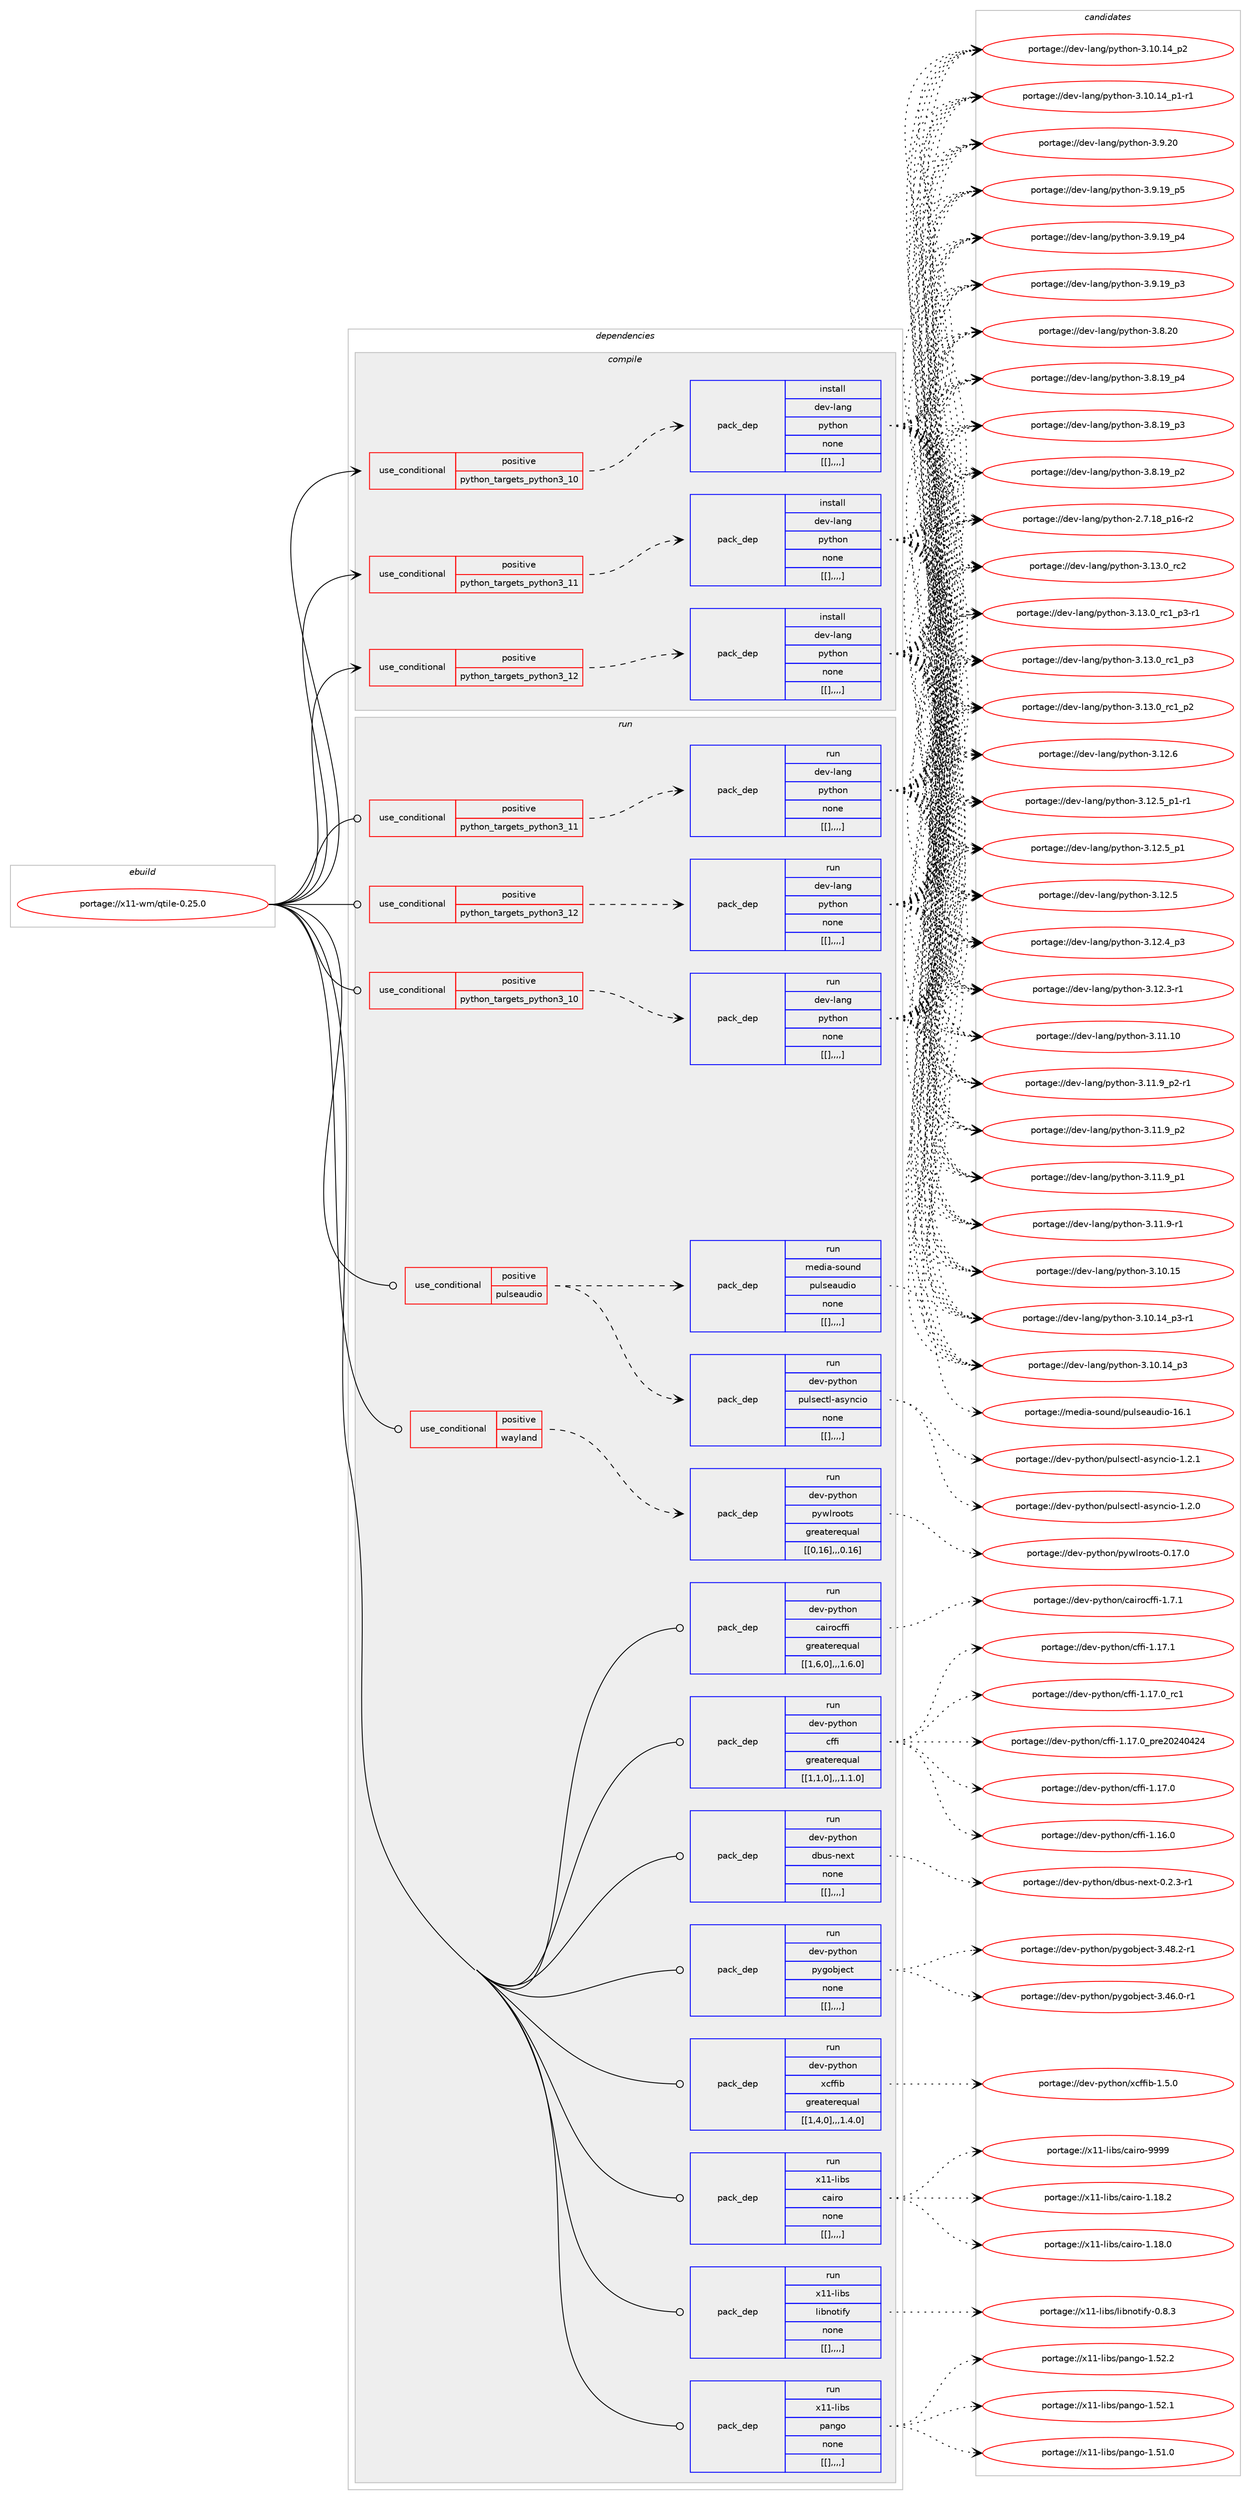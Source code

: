 digraph prolog {

# *************
# Graph options
# *************

newrank=true;
concentrate=true;
compound=true;
graph [rankdir=LR,fontname=Helvetica,fontsize=10,ranksep=1.5];#, ranksep=2.5, nodesep=0.2];
edge  [arrowhead=vee];
node  [fontname=Helvetica,fontsize=10];

# **********
# The ebuild
# **********

subgraph cluster_leftcol {
color=gray;
label=<<i>ebuild</i>>;
id [label="portage://x11-wm/qtile-0.25.0", color=red, width=4, href="../x11-wm/qtile-0.25.0.svg"];
}

# ****************
# The dependencies
# ****************

subgraph cluster_midcol {
color=gray;
label=<<i>dependencies</i>>;
subgraph cluster_compile {
fillcolor="#eeeeee";
style=filled;
label=<<i>compile</i>>;
subgraph cond128935 {
dependency490311 [label=<<TABLE BORDER="0" CELLBORDER="1" CELLSPACING="0" CELLPADDING="4"><TR><TD ROWSPAN="3" CELLPADDING="10">use_conditional</TD></TR><TR><TD>positive</TD></TR><TR><TD>python_targets_python3_10</TD></TR></TABLE>>, shape=none, color=red];
subgraph pack357794 {
dependency490312 [label=<<TABLE BORDER="0" CELLBORDER="1" CELLSPACING="0" CELLPADDING="4" WIDTH="220"><TR><TD ROWSPAN="6" CELLPADDING="30">pack_dep</TD></TR><TR><TD WIDTH="110">install</TD></TR><TR><TD>dev-lang</TD></TR><TR><TD>python</TD></TR><TR><TD>none</TD></TR><TR><TD>[[],,,,]</TD></TR></TABLE>>, shape=none, color=blue];
}
dependency490311:e -> dependency490312:w [weight=20,style="dashed",arrowhead="vee"];
}
id:e -> dependency490311:w [weight=20,style="solid",arrowhead="vee"];
subgraph cond128936 {
dependency490313 [label=<<TABLE BORDER="0" CELLBORDER="1" CELLSPACING="0" CELLPADDING="4"><TR><TD ROWSPAN="3" CELLPADDING="10">use_conditional</TD></TR><TR><TD>positive</TD></TR><TR><TD>python_targets_python3_11</TD></TR></TABLE>>, shape=none, color=red];
subgraph pack357795 {
dependency490314 [label=<<TABLE BORDER="0" CELLBORDER="1" CELLSPACING="0" CELLPADDING="4" WIDTH="220"><TR><TD ROWSPAN="6" CELLPADDING="30">pack_dep</TD></TR><TR><TD WIDTH="110">install</TD></TR><TR><TD>dev-lang</TD></TR><TR><TD>python</TD></TR><TR><TD>none</TD></TR><TR><TD>[[],,,,]</TD></TR></TABLE>>, shape=none, color=blue];
}
dependency490313:e -> dependency490314:w [weight=20,style="dashed",arrowhead="vee"];
}
id:e -> dependency490313:w [weight=20,style="solid",arrowhead="vee"];
subgraph cond128937 {
dependency490315 [label=<<TABLE BORDER="0" CELLBORDER="1" CELLSPACING="0" CELLPADDING="4"><TR><TD ROWSPAN="3" CELLPADDING="10">use_conditional</TD></TR><TR><TD>positive</TD></TR><TR><TD>python_targets_python3_12</TD></TR></TABLE>>, shape=none, color=red];
subgraph pack357796 {
dependency490316 [label=<<TABLE BORDER="0" CELLBORDER="1" CELLSPACING="0" CELLPADDING="4" WIDTH="220"><TR><TD ROWSPAN="6" CELLPADDING="30">pack_dep</TD></TR><TR><TD WIDTH="110">install</TD></TR><TR><TD>dev-lang</TD></TR><TR><TD>python</TD></TR><TR><TD>none</TD></TR><TR><TD>[[],,,,]</TD></TR></TABLE>>, shape=none, color=blue];
}
dependency490315:e -> dependency490316:w [weight=20,style="dashed",arrowhead="vee"];
}
id:e -> dependency490315:w [weight=20,style="solid",arrowhead="vee"];
}
subgraph cluster_compileandrun {
fillcolor="#eeeeee";
style=filled;
label=<<i>compile and run</i>>;
}
subgraph cluster_run {
fillcolor="#eeeeee";
style=filled;
label=<<i>run</i>>;
subgraph cond128938 {
dependency490317 [label=<<TABLE BORDER="0" CELLBORDER="1" CELLSPACING="0" CELLPADDING="4"><TR><TD ROWSPAN="3" CELLPADDING="10">use_conditional</TD></TR><TR><TD>positive</TD></TR><TR><TD>pulseaudio</TD></TR></TABLE>>, shape=none, color=red];
subgraph pack357797 {
dependency490318 [label=<<TABLE BORDER="0" CELLBORDER="1" CELLSPACING="0" CELLPADDING="4" WIDTH="220"><TR><TD ROWSPAN="6" CELLPADDING="30">pack_dep</TD></TR><TR><TD WIDTH="110">run</TD></TR><TR><TD>dev-python</TD></TR><TR><TD>pulsectl-asyncio</TD></TR><TR><TD>none</TD></TR><TR><TD>[[],,,,]</TD></TR></TABLE>>, shape=none, color=blue];
}
dependency490317:e -> dependency490318:w [weight=20,style="dashed",arrowhead="vee"];
subgraph pack357798 {
dependency490319 [label=<<TABLE BORDER="0" CELLBORDER="1" CELLSPACING="0" CELLPADDING="4" WIDTH="220"><TR><TD ROWSPAN="6" CELLPADDING="30">pack_dep</TD></TR><TR><TD WIDTH="110">run</TD></TR><TR><TD>media-sound</TD></TR><TR><TD>pulseaudio</TD></TR><TR><TD>none</TD></TR><TR><TD>[[],,,,]</TD></TR></TABLE>>, shape=none, color=blue];
}
dependency490317:e -> dependency490319:w [weight=20,style="dashed",arrowhead="vee"];
}
id:e -> dependency490317:w [weight=20,style="solid",arrowhead="odot"];
subgraph cond128939 {
dependency490320 [label=<<TABLE BORDER="0" CELLBORDER="1" CELLSPACING="0" CELLPADDING="4"><TR><TD ROWSPAN="3" CELLPADDING="10">use_conditional</TD></TR><TR><TD>positive</TD></TR><TR><TD>python_targets_python3_10</TD></TR></TABLE>>, shape=none, color=red];
subgraph pack357799 {
dependency490321 [label=<<TABLE BORDER="0" CELLBORDER="1" CELLSPACING="0" CELLPADDING="4" WIDTH="220"><TR><TD ROWSPAN="6" CELLPADDING="30">pack_dep</TD></TR><TR><TD WIDTH="110">run</TD></TR><TR><TD>dev-lang</TD></TR><TR><TD>python</TD></TR><TR><TD>none</TD></TR><TR><TD>[[],,,,]</TD></TR></TABLE>>, shape=none, color=blue];
}
dependency490320:e -> dependency490321:w [weight=20,style="dashed",arrowhead="vee"];
}
id:e -> dependency490320:w [weight=20,style="solid",arrowhead="odot"];
subgraph cond128940 {
dependency490322 [label=<<TABLE BORDER="0" CELLBORDER="1" CELLSPACING="0" CELLPADDING="4"><TR><TD ROWSPAN="3" CELLPADDING="10">use_conditional</TD></TR><TR><TD>positive</TD></TR><TR><TD>python_targets_python3_11</TD></TR></TABLE>>, shape=none, color=red];
subgraph pack357800 {
dependency490323 [label=<<TABLE BORDER="0" CELLBORDER="1" CELLSPACING="0" CELLPADDING="4" WIDTH="220"><TR><TD ROWSPAN="6" CELLPADDING="30">pack_dep</TD></TR><TR><TD WIDTH="110">run</TD></TR><TR><TD>dev-lang</TD></TR><TR><TD>python</TD></TR><TR><TD>none</TD></TR><TR><TD>[[],,,,]</TD></TR></TABLE>>, shape=none, color=blue];
}
dependency490322:e -> dependency490323:w [weight=20,style="dashed",arrowhead="vee"];
}
id:e -> dependency490322:w [weight=20,style="solid",arrowhead="odot"];
subgraph cond128941 {
dependency490324 [label=<<TABLE BORDER="0" CELLBORDER="1" CELLSPACING="0" CELLPADDING="4"><TR><TD ROWSPAN="3" CELLPADDING="10">use_conditional</TD></TR><TR><TD>positive</TD></TR><TR><TD>python_targets_python3_12</TD></TR></TABLE>>, shape=none, color=red];
subgraph pack357801 {
dependency490325 [label=<<TABLE BORDER="0" CELLBORDER="1" CELLSPACING="0" CELLPADDING="4" WIDTH="220"><TR><TD ROWSPAN="6" CELLPADDING="30">pack_dep</TD></TR><TR><TD WIDTH="110">run</TD></TR><TR><TD>dev-lang</TD></TR><TR><TD>python</TD></TR><TR><TD>none</TD></TR><TR><TD>[[],,,,]</TD></TR></TABLE>>, shape=none, color=blue];
}
dependency490324:e -> dependency490325:w [weight=20,style="dashed",arrowhead="vee"];
}
id:e -> dependency490324:w [weight=20,style="solid",arrowhead="odot"];
subgraph cond128942 {
dependency490326 [label=<<TABLE BORDER="0" CELLBORDER="1" CELLSPACING="0" CELLPADDING="4"><TR><TD ROWSPAN="3" CELLPADDING="10">use_conditional</TD></TR><TR><TD>positive</TD></TR><TR><TD>wayland</TD></TR></TABLE>>, shape=none, color=red];
subgraph pack357802 {
dependency490327 [label=<<TABLE BORDER="0" CELLBORDER="1" CELLSPACING="0" CELLPADDING="4" WIDTH="220"><TR><TD ROWSPAN="6" CELLPADDING="30">pack_dep</TD></TR><TR><TD WIDTH="110">run</TD></TR><TR><TD>dev-python</TD></TR><TR><TD>pywlroots</TD></TR><TR><TD>greaterequal</TD></TR><TR><TD>[[0,16],,,0.16]</TD></TR></TABLE>>, shape=none, color=blue];
}
dependency490326:e -> dependency490327:w [weight=20,style="dashed",arrowhead="vee"];
}
id:e -> dependency490326:w [weight=20,style="solid",arrowhead="odot"];
subgraph pack357803 {
dependency490328 [label=<<TABLE BORDER="0" CELLBORDER="1" CELLSPACING="0" CELLPADDING="4" WIDTH="220"><TR><TD ROWSPAN="6" CELLPADDING="30">pack_dep</TD></TR><TR><TD WIDTH="110">run</TD></TR><TR><TD>dev-python</TD></TR><TR><TD>cairocffi</TD></TR><TR><TD>greaterequal</TD></TR><TR><TD>[[1,6,0],,,1.6.0]</TD></TR></TABLE>>, shape=none, color=blue];
}
id:e -> dependency490328:w [weight=20,style="solid",arrowhead="odot"];
subgraph pack357804 {
dependency490329 [label=<<TABLE BORDER="0" CELLBORDER="1" CELLSPACING="0" CELLPADDING="4" WIDTH="220"><TR><TD ROWSPAN="6" CELLPADDING="30">pack_dep</TD></TR><TR><TD WIDTH="110">run</TD></TR><TR><TD>dev-python</TD></TR><TR><TD>cffi</TD></TR><TR><TD>greaterequal</TD></TR><TR><TD>[[1,1,0],,,1.1.0]</TD></TR></TABLE>>, shape=none, color=blue];
}
id:e -> dependency490329:w [weight=20,style="solid",arrowhead="odot"];
subgraph pack357805 {
dependency490330 [label=<<TABLE BORDER="0" CELLBORDER="1" CELLSPACING="0" CELLPADDING="4" WIDTH="220"><TR><TD ROWSPAN="6" CELLPADDING="30">pack_dep</TD></TR><TR><TD WIDTH="110">run</TD></TR><TR><TD>dev-python</TD></TR><TR><TD>dbus-next</TD></TR><TR><TD>none</TD></TR><TR><TD>[[],,,,]</TD></TR></TABLE>>, shape=none, color=blue];
}
id:e -> dependency490330:w [weight=20,style="solid",arrowhead="odot"];
subgraph pack357806 {
dependency490331 [label=<<TABLE BORDER="0" CELLBORDER="1" CELLSPACING="0" CELLPADDING="4" WIDTH="220"><TR><TD ROWSPAN="6" CELLPADDING="30">pack_dep</TD></TR><TR><TD WIDTH="110">run</TD></TR><TR><TD>dev-python</TD></TR><TR><TD>pygobject</TD></TR><TR><TD>none</TD></TR><TR><TD>[[],,,,]</TD></TR></TABLE>>, shape=none, color=blue];
}
id:e -> dependency490331:w [weight=20,style="solid",arrowhead="odot"];
subgraph pack357807 {
dependency490332 [label=<<TABLE BORDER="0" CELLBORDER="1" CELLSPACING="0" CELLPADDING="4" WIDTH="220"><TR><TD ROWSPAN="6" CELLPADDING="30">pack_dep</TD></TR><TR><TD WIDTH="110">run</TD></TR><TR><TD>dev-python</TD></TR><TR><TD>xcffib</TD></TR><TR><TD>greaterequal</TD></TR><TR><TD>[[1,4,0],,,1.4.0]</TD></TR></TABLE>>, shape=none, color=blue];
}
id:e -> dependency490332:w [weight=20,style="solid",arrowhead="odot"];
subgraph pack357808 {
dependency490333 [label=<<TABLE BORDER="0" CELLBORDER="1" CELLSPACING="0" CELLPADDING="4" WIDTH="220"><TR><TD ROWSPAN="6" CELLPADDING="30">pack_dep</TD></TR><TR><TD WIDTH="110">run</TD></TR><TR><TD>x11-libs</TD></TR><TR><TD>cairo</TD></TR><TR><TD>none</TD></TR><TR><TD>[[],,,,]</TD></TR></TABLE>>, shape=none, color=blue];
}
id:e -> dependency490333:w [weight=20,style="solid",arrowhead="odot"];
subgraph pack357809 {
dependency490334 [label=<<TABLE BORDER="0" CELLBORDER="1" CELLSPACING="0" CELLPADDING="4" WIDTH="220"><TR><TD ROWSPAN="6" CELLPADDING="30">pack_dep</TD></TR><TR><TD WIDTH="110">run</TD></TR><TR><TD>x11-libs</TD></TR><TR><TD>libnotify</TD></TR><TR><TD>none</TD></TR><TR><TD>[[],,,,]</TD></TR></TABLE>>, shape=none, color=blue];
}
id:e -> dependency490334:w [weight=20,style="solid",arrowhead="odot"];
subgraph pack357810 {
dependency490335 [label=<<TABLE BORDER="0" CELLBORDER="1" CELLSPACING="0" CELLPADDING="4" WIDTH="220"><TR><TD ROWSPAN="6" CELLPADDING="30">pack_dep</TD></TR><TR><TD WIDTH="110">run</TD></TR><TR><TD>x11-libs</TD></TR><TR><TD>pango</TD></TR><TR><TD>none</TD></TR><TR><TD>[[],,,,]</TD></TR></TABLE>>, shape=none, color=blue];
}
id:e -> dependency490335:w [weight=20,style="solid",arrowhead="odot"];
}
}

# **************
# The candidates
# **************

subgraph cluster_choices {
rank=same;
color=gray;
label=<<i>candidates</i>>;

subgraph choice357794 {
color=black;
nodesep=1;
choice10010111845108971101034711212111610411111045514649514648951149950 [label="portage://dev-lang/python-3.13.0_rc2", color=red, width=4,href="../dev-lang/python-3.13.0_rc2.svg"];
choice1001011184510897110103471121211161041111104551464951464895114994995112514511449 [label="portage://dev-lang/python-3.13.0_rc1_p3-r1", color=red, width=4,href="../dev-lang/python-3.13.0_rc1_p3-r1.svg"];
choice100101118451089711010347112121116104111110455146495146489511499499511251 [label="portage://dev-lang/python-3.13.0_rc1_p3", color=red, width=4,href="../dev-lang/python-3.13.0_rc1_p3.svg"];
choice100101118451089711010347112121116104111110455146495146489511499499511250 [label="portage://dev-lang/python-3.13.0_rc1_p2", color=red, width=4,href="../dev-lang/python-3.13.0_rc1_p2.svg"];
choice10010111845108971101034711212111610411111045514649504654 [label="portage://dev-lang/python-3.12.6", color=red, width=4,href="../dev-lang/python-3.12.6.svg"];
choice1001011184510897110103471121211161041111104551464950465395112494511449 [label="portage://dev-lang/python-3.12.5_p1-r1", color=red, width=4,href="../dev-lang/python-3.12.5_p1-r1.svg"];
choice100101118451089711010347112121116104111110455146495046539511249 [label="portage://dev-lang/python-3.12.5_p1", color=red, width=4,href="../dev-lang/python-3.12.5_p1.svg"];
choice10010111845108971101034711212111610411111045514649504653 [label="portage://dev-lang/python-3.12.5", color=red, width=4,href="../dev-lang/python-3.12.5.svg"];
choice100101118451089711010347112121116104111110455146495046529511251 [label="portage://dev-lang/python-3.12.4_p3", color=red, width=4,href="../dev-lang/python-3.12.4_p3.svg"];
choice100101118451089711010347112121116104111110455146495046514511449 [label="portage://dev-lang/python-3.12.3-r1", color=red, width=4,href="../dev-lang/python-3.12.3-r1.svg"];
choice1001011184510897110103471121211161041111104551464949464948 [label="portage://dev-lang/python-3.11.10", color=red, width=4,href="../dev-lang/python-3.11.10.svg"];
choice1001011184510897110103471121211161041111104551464949465795112504511449 [label="portage://dev-lang/python-3.11.9_p2-r1", color=red, width=4,href="../dev-lang/python-3.11.9_p2-r1.svg"];
choice100101118451089711010347112121116104111110455146494946579511250 [label="portage://dev-lang/python-3.11.9_p2", color=red, width=4,href="../dev-lang/python-3.11.9_p2.svg"];
choice100101118451089711010347112121116104111110455146494946579511249 [label="portage://dev-lang/python-3.11.9_p1", color=red, width=4,href="../dev-lang/python-3.11.9_p1.svg"];
choice100101118451089711010347112121116104111110455146494946574511449 [label="portage://dev-lang/python-3.11.9-r1", color=red, width=4,href="../dev-lang/python-3.11.9-r1.svg"];
choice1001011184510897110103471121211161041111104551464948464953 [label="portage://dev-lang/python-3.10.15", color=red, width=4,href="../dev-lang/python-3.10.15.svg"];
choice100101118451089711010347112121116104111110455146494846495295112514511449 [label="portage://dev-lang/python-3.10.14_p3-r1", color=red, width=4,href="../dev-lang/python-3.10.14_p3-r1.svg"];
choice10010111845108971101034711212111610411111045514649484649529511251 [label="portage://dev-lang/python-3.10.14_p3", color=red, width=4,href="../dev-lang/python-3.10.14_p3.svg"];
choice10010111845108971101034711212111610411111045514649484649529511250 [label="portage://dev-lang/python-3.10.14_p2", color=red, width=4,href="../dev-lang/python-3.10.14_p2.svg"];
choice100101118451089711010347112121116104111110455146494846495295112494511449 [label="portage://dev-lang/python-3.10.14_p1-r1", color=red, width=4,href="../dev-lang/python-3.10.14_p1-r1.svg"];
choice10010111845108971101034711212111610411111045514657465048 [label="portage://dev-lang/python-3.9.20", color=red, width=4,href="../dev-lang/python-3.9.20.svg"];
choice100101118451089711010347112121116104111110455146574649579511253 [label="portage://dev-lang/python-3.9.19_p5", color=red, width=4,href="../dev-lang/python-3.9.19_p5.svg"];
choice100101118451089711010347112121116104111110455146574649579511252 [label="portage://dev-lang/python-3.9.19_p4", color=red, width=4,href="../dev-lang/python-3.9.19_p4.svg"];
choice100101118451089711010347112121116104111110455146574649579511251 [label="portage://dev-lang/python-3.9.19_p3", color=red, width=4,href="../dev-lang/python-3.9.19_p3.svg"];
choice10010111845108971101034711212111610411111045514656465048 [label="portage://dev-lang/python-3.8.20", color=red, width=4,href="../dev-lang/python-3.8.20.svg"];
choice100101118451089711010347112121116104111110455146564649579511252 [label="portage://dev-lang/python-3.8.19_p4", color=red, width=4,href="../dev-lang/python-3.8.19_p4.svg"];
choice100101118451089711010347112121116104111110455146564649579511251 [label="portage://dev-lang/python-3.8.19_p3", color=red, width=4,href="../dev-lang/python-3.8.19_p3.svg"];
choice100101118451089711010347112121116104111110455146564649579511250 [label="portage://dev-lang/python-3.8.19_p2", color=red, width=4,href="../dev-lang/python-3.8.19_p2.svg"];
choice100101118451089711010347112121116104111110455046554649569511249544511450 [label="portage://dev-lang/python-2.7.18_p16-r2", color=red, width=4,href="../dev-lang/python-2.7.18_p16-r2.svg"];
dependency490312:e -> choice10010111845108971101034711212111610411111045514649514648951149950:w [style=dotted,weight="100"];
dependency490312:e -> choice1001011184510897110103471121211161041111104551464951464895114994995112514511449:w [style=dotted,weight="100"];
dependency490312:e -> choice100101118451089711010347112121116104111110455146495146489511499499511251:w [style=dotted,weight="100"];
dependency490312:e -> choice100101118451089711010347112121116104111110455146495146489511499499511250:w [style=dotted,weight="100"];
dependency490312:e -> choice10010111845108971101034711212111610411111045514649504654:w [style=dotted,weight="100"];
dependency490312:e -> choice1001011184510897110103471121211161041111104551464950465395112494511449:w [style=dotted,weight="100"];
dependency490312:e -> choice100101118451089711010347112121116104111110455146495046539511249:w [style=dotted,weight="100"];
dependency490312:e -> choice10010111845108971101034711212111610411111045514649504653:w [style=dotted,weight="100"];
dependency490312:e -> choice100101118451089711010347112121116104111110455146495046529511251:w [style=dotted,weight="100"];
dependency490312:e -> choice100101118451089711010347112121116104111110455146495046514511449:w [style=dotted,weight="100"];
dependency490312:e -> choice1001011184510897110103471121211161041111104551464949464948:w [style=dotted,weight="100"];
dependency490312:e -> choice1001011184510897110103471121211161041111104551464949465795112504511449:w [style=dotted,weight="100"];
dependency490312:e -> choice100101118451089711010347112121116104111110455146494946579511250:w [style=dotted,weight="100"];
dependency490312:e -> choice100101118451089711010347112121116104111110455146494946579511249:w [style=dotted,weight="100"];
dependency490312:e -> choice100101118451089711010347112121116104111110455146494946574511449:w [style=dotted,weight="100"];
dependency490312:e -> choice1001011184510897110103471121211161041111104551464948464953:w [style=dotted,weight="100"];
dependency490312:e -> choice100101118451089711010347112121116104111110455146494846495295112514511449:w [style=dotted,weight="100"];
dependency490312:e -> choice10010111845108971101034711212111610411111045514649484649529511251:w [style=dotted,weight="100"];
dependency490312:e -> choice10010111845108971101034711212111610411111045514649484649529511250:w [style=dotted,weight="100"];
dependency490312:e -> choice100101118451089711010347112121116104111110455146494846495295112494511449:w [style=dotted,weight="100"];
dependency490312:e -> choice10010111845108971101034711212111610411111045514657465048:w [style=dotted,weight="100"];
dependency490312:e -> choice100101118451089711010347112121116104111110455146574649579511253:w [style=dotted,weight="100"];
dependency490312:e -> choice100101118451089711010347112121116104111110455146574649579511252:w [style=dotted,weight="100"];
dependency490312:e -> choice100101118451089711010347112121116104111110455146574649579511251:w [style=dotted,weight="100"];
dependency490312:e -> choice10010111845108971101034711212111610411111045514656465048:w [style=dotted,weight="100"];
dependency490312:e -> choice100101118451089711010347112121116104111110455146564649579511252:w [style=dotted,weight="100"];
dependency490312:e -> choice100101118451089711010347112121116104111110455146564649579511251:w [style=dotted,weight="100"];
dependency490312:e -> choice100101118451089711010347112121116104111110455146564649579511250:w [style=dotted,weight="100"];
dependency490312:e -> choice100101118451089711010347112121116104111110455046554649569511249544511450:w [style=dotted,weight="100"];
}
subgraph choice357795 {
color=black;
nodesep=1;
choice10010111845108971101034711212111610411111045514649514648951149950 [label="portage://dev-lang/python-3.13.0_rc2", color=red, width=4,href="../dev-lang/python-3.13.0_rc2.svg"];
choice1001011184510897110103471121211161041111104551464951464895114994995112514511449 [label="portage://dev-lang/python-3.13.0_rc1_p3-r1", color=red, width=4,href="../dev-lang/python-3.13.0_rc1_p3-r1.svg"];
choice100101118451089711010347112121116104111110455146495146489511499499511251 [label="portage://dev-lang/python-3.13.0_rc1_p3", color=red, width=4,href="../dev-lang/python-3.13.0_rc1_p3.svg"];
choice100101118451089711010347112121116104111110455146495146489511499499511250 [label="portage://dev-lang/python-3.13.0_rc1_p2", color=red, width=4,href="../dev-lang/python-3.13.0_rc1_p2.svg"];
choice10010111845108971101034711212111610411111045514649504654 [label="portage://dev-lang/python-3.12.6", color=red, width=4,href="../dev-lang/python-3.12.6.svg"];
choice1001011184510897110103471121211161041111104551464950465395112494511449 [label="portage://dev-lang/python-3.12.5_p1-r1", color=red, width=4,href="../dev-lang/python-3.12.5_p1-r1.svg"];
choice100101118451089711010347112121116104111110455146495046539511249 [label="portage://dev-lang/python-3.12.5_p1", color=red, width=4,href="../dev-lang/python-3.12.5_p1.svg"];
choice10010111845108971101034711212111610411111045514649504653 [label="portage://dev-lang/python-3.12.5", color=red, width=4,href="../dev-lang/python-3.12.5.svg"];
choice100101118451089711010347112121116104111110455146495046529511251 [label="portage://dev-lang/python-3.12.4_p3", color=red, width=4,href="../dev-lang/python-3.12.4_p3.svg"];
choice100101118451089711010347112121116104111110455146495046514511449 [label="portage://dev-lang/python-3.12.3-r1", color=red, width=4,href="../dev-lang/python-3.12.3-r1.svg"];
choice1001011184510897110103471121211161041111104551464949464948 [label="portage://dev-lang/python-3.11.10", color=red, width=4,href="../dev-lang/python-3.11.10.svg"];
choice1001011184510897110103471121211161041111104551464949465795112504511449 [label="portage://dev-lang/python-3.11.9_p2-r1", color=red, width=4,href="../dev-lang/python-3.11.9_p2-r1.svg"];
choice100101118451089711010347112121116104111110455146494946579511250 [label="portage://dev-lang/python-3.11.9_p2", color=red, width=4,href="../dev-lang/python-3.11.9_p2.svg"];
choice100101118451089711010347112121116104111110455146494946579511249 [label="portage://dev-lang/python-3.11.9_p1", color=red, width=4,href="../dev-lang/python-3.11.9_p1.svg"];
choice100101118451089711010347112121116104111110455146494946574511449 [label="portage://dev-lang/python-3.11.9-r1", color=red, width=4,href="../dev-lang/python-3.11.9-r1.svg"];
choice1001011184510897110103471121211161041111104551464948464953 [label="portage://dev-lang/python-3.10.15", color=red, width=4,href="../dev-lang/python-3.10.15.svg"];
choice100101118451089711010347112121116104111110455146494846495295112514511449 [label="portage://dev-lang/python-3.10.14_p3-r1", color=red, width=4,href="../dev-lang/python-3.10.14_p3-r1.svg"];
choice10010111845108971101034711212111610411111045514649484649529511251 [label="portage://dev-lang/python-3.10.14_p3", color=red, width=4,href="../dev-lang/python-3.10.14_p3.svg"];
choice10010111845108971101034711212111610411111045514649484649529511250 [label="portage://dev-lang/python-3.10.14_p2", color=red, width=4,href="../dev-lang/python-3.10.14_p2.svg"];
choice100101118451089711010347112121116104111110455146494846495295112494511449 [label="portage://dev-lang/python-3.10.14_p1-r1", color=red, width=4,href="../dev-lang/python-3.10.14_p1-r1.svg"];
choice10010111845108971101034711212111610411111045514657465048 [label="portage://dev-lang/python-3.9.20", color=red, width=4,href="../dev-lang/python-3.9.20.svg"];
choice100101118451089711010347112121116104111110455146574649579511253 [label="portage://dev-lang/python-3.9.19_p5", color=red, width=4,href="../dev-lang/python-3.9.19_p5.svg"];
choice100101118451089711010347112121116104111110455146574649579511252 [label="portage://dev-lang/python-3.9.19_p4", color=red, width=4,href="../dev-lang/python-3.9.19_p4.svg"];
choice100101118451089711010347112121116104111110455146574649579511251 [label="portage://dev-lang/python-3.9.19_p3", color=red, width=4,href="../dev-lang/python-3.9.19_p3.svg"];
choice10010111845108971101034711212111610411111045514656465048 [label="portage://dev-lang/python-3.8.20", color=red, width=4,href="../dev-lang/python-3.8.20.svg"];
choice100101118451089711010347112121116104111110455146564649579511252 [label="portage://dev-lang/python-3.8.19_p4", color=red, width=4,href="../dev-lang/python-3.8.19_p4.svg"];
choice100101118451089711010347112121116104111110455146564649579511251 [label="portage://dev-lang/python-3.8.19_p3", color=red, width=4,href="../dev-lang/python-3.8.19_p3.svg"];
choice100101118451089711010347112121116104111110455146564649579511250 [label="portage://dev-lang/python-3.8.19_p2", color=red, width=4,href="../dev-lang/python-3.8.19_p2.svg"];
choice100101118451089711010347112121116104111110455046554649569511249544511450 [label="portage://dev-lang/python-2.7.18_p16-r2", color=red, width=4,href="../dev-lang/python-2.7.18_p16-r2.svg"];
dependency490314:e -> choice10010111845108971101034711212111610411111045514649514648951149950:w [style=dotted,weight="100"];
dependency490314:e -> choice1001011184510897110103471121211161041111104551464951464895114994995112514511449:w [style=dotted,weight="100"];
dependency490314:e -> choice100101118451089711010347112121116104111110455146495146489511499499511251:w [style=dotted,weight="100"];
dependency490314:e -> choice100101118451089711010347112121116104111110455146495146489511499499511250:w [style=dotted,weight="100"];
dependency490314:e -> choice10010111845108971101034711212111610411111045514649504654:w [style=dotted,weight="100"];
dependency490314:e -> choice1001011184510897110103471121211161041111104551464950465395112494511449:w [style=dotted,weight="100"];
dependency490314:e -> choice100101118451089711010347112121116104111110455146495046539511249:w [style=dotted,weight="100"];
dependency490314:e -> choice10010111845108971101034711212111610411111045514649504653:w [style=dotted,weight="100"];
dependency490314:e -> choice100101118451089711010347112121116104111110455146495046529511251:w [style=dotted,weight="100"];
dependency490314:e -> choice100101118451089711010347112121116104111110455146495046514511449:w [style=dotted,weight="100"];
dependency490314:e -> choice1001011184510897110103471121211161041111104551464949464948:w [style=dotted,weight="100"];
dependency490314:e -> choice1001011184510897110103471121211161041111104551464949465795112504511449:w [style=dotted,weight="100"];
dependency490314:e -> choice100101118451089711010347112121116104111110455146494946579511250:w [style=dotted,weight="100"];
dependency490314:e -> choice100101118451089711010347112121116104111110455146494946579511249:w [style=dotted,weight="100"];
dependency490314:e -> choice100101118451089711010347112121116104111110455146494946574511449:w [style=dotted,weight="100"];
dependency490314:e -> choice1001011184510897110103471121211161041111104551464948464953:w [style=dotted,weight="100"];
dependency490314:e -> choice100101118451089711010347112121116104111110455146494846495295112514511449:w [style=dotted,weight="100"];
dependency490314:e -> choice10010111845108971101034711212111610411111045514649484649529511251:w [style=dotted,weight="100"];
dependency490314:e -> choice10010111845108971101034711212111610411111045514649484649529511250:w [style=dotted,weight="100"];
dependency490314:e -> choice100101118451089711010347112121116104111110455146494846495295112494511449:w [style=dotted,weight="100"];
dependency490314:e -> choice10010111845108971101034711212111610411111045514657465048:w [style=dotted,weight="100"];
dependency490314:e -> choice100101118451089711010347112121116104111110455146574649579511253:w [style=dotted,weight="100"];
dependency490314:e -> choice100101118451089711010347112121116104111110455146574649579511252:w [style=dotted,weight="100"];
dependency490314:e -> choice100101118451089711010347112121116104111110455146574649579511251:w [style=dotted,weight="100"];
dependency490314:e -> choice10010111845108971101034711212111610411111045514656465048:w [style=dotted,weight="100"];
dependency490314:e -> choice100101118451089711010347112121116104111110455146564649579511252:w [style=dotted,weight="100"];
dependency490314:e -> choice100101118451089711010347112121116104111110455146564649579511251:w [style=dotted,weight="100"];
dependency490314:e -> choice100101118451089711010347112121116104111110455146564649579511250:w [style=dotted,weight="100"];
dependency490314:e -> choice100101118451089711010347112121116104111110455046554649569511249544511450:w [style=dotted,weight="100"];
}
subgraph choice357796 {
color=black;
nodesep=1;
choice10010111845108971101034711212111610411111045514649514648951149950 [label="portage://dev-lang/python-3.13.0_rc2", color=red, width=4,href="../dev-lang/python-3.13.0_rc2.svg"];
choice1001011184510897110103471121211161041111104551464951464895114994995112514511449 [label="portage://dev-lang/python-3.13.0_rc1_p3-r1", color=red, width=4,href="../dev-lang/python-3.13.0_rc1_p3-r1.svg"];
choice100101118451089711010347112121116104111110455146495146489511499499511251 [label="portage://dev-lang/python-3.13.0_rc1_p3", color=red, width=4,href="../dev-lang/python-3.13.0_rc1_p3.svg"];
choice100101118451089711010347112121116104111110455146495146489511499499511250 [label="portage://dev-lang/python-3.13.0_rc1_p2", color=red, width=4,href="../dev-lang/python-3.13.0_rc1_p2.svg"];
choice10010111845108971101034711212111610411111045514649504654 [label="portage://dev-lang/python-3.12.6", color=red, width=4,href="../dev-lang/python-3.12.6.svg"];
choice1001011184510897110103471121211161041111104551464950465395112494511449 [label="portage://dev-lang/python-3.12.5_p1-r1", color=red, width=4,href="../dev-lang/python-3.12.5_p1-r1.svg"];
choice100101118451089711010347112121116104111110455146495046539511249 [label="portage://dev-lang/python-3.12.5_p1", color=red, width=4,href="../dev-lang/python-3.12.5_p1.svg"];
choice10010111845108971101034711212111610411111045514649504653 [label="portage://dev-lang/python-3.12.5", color=red, width=4,href="../dev-lang/python-3.12.5.svg"];
choice100101118451089711010347112121116104111110455146495046529511251 [label="portage://dev-lang/python-3.12.4_p3", color=red, width=4,href="../dev-lang/python-3.12.4_p3.svg"];
choice100101118451089711010347112121116104111110455146495046514511449 [label="portage://dev-lang/python-3.12.3-r1", color=red, width=4,href="../dev-lang/python-3.12.3-r1.svg"];
choice1001011184510897110103471121211161041111104551464949464948 [label="portage://dev-lang/python-3.11.10", color=red, width=4,href="../dev-lang/python-3.11.10.svg"];
choice1001011184510897110103471121211161041111104551464949465795112504511449 [label="portage://dev-lang/python-3.11.9_p2-r1", color=red, width=4,href="../dev-lang/python-3.11.9_p2-r1.svg"];
choice100101118451089711010347112121116104111110455146494946579511250 [label="portage://dev-lang/python-3.11.9_p2", color=red, width=4,href="../dev-lang/python-3.11.9_p2.svg"];
choice100101118451089711010347112121116104111110455146494946579511249 [label="portage://dev-lang/python-3.11.9_p1", color=red, width=4,href="../dev-lang/python-3.11.9_p1.svg"];
choice100101118451089711010347112121116104111110455146494946574511449 [label="portage://dev-lang/python-3.11.9-r1", color=red, width=4,href="../dev-lang/python-3.11.9-r1.svg"];
choice1001011184510897110103471121211161041111104551464948464953 [label="portage://dev-lang/python-3.10.15", color=red, width=4,href="../dev-lang/python-3.10.15.svg"];
choice100101118451089711010347112121116104111110455146494846495295112514511449 [label="portage://dev-lang/python-3.10.14_p3-r1", color=red, width=4,href="../dev-lang/python-3.10.14_p3-r1.svg"];
choice10010111845108971101034711212111610411111045514649484649529511251 [label="portage://dev-lang/python-3.10.14_p3", color=red, width=4,href="../dev-lang/python-3.10.14_p3.svg"];
choice10010111845108971101034711212111610411111045514649484649529511250 [label="portage://dev-lang/python-3.10.14_p2", color=red, width=4,href="../dev-lang/python-3.10.14_p2.svg"];
choice100101118451089711010347112121116104111110455146494846495295112494511449 [label="portage://dev-lang/python-3.10.14_p1-r1", color=red, width=4,href="../dev-lang/python-3.10.14_p1-r1.svg"];
choice10010111845108971101034711212111610411111045514657465048 [label="portage://dev-lang/python-3.9.20", color=red, width=4,href="../dev-lang/python-3.9.20.svg"];
choice100101118451089711010347112121116104111110455146574649579511253 [label="portage://dev-lang/python-3.9.19_p5", color=red, width=4,href="../dev-lang/python-3.9.19_p5.svg"];
choice100101118451089711010347112121116104111110455146574649579511252 [label="portage://dev-lang/python-3.9.19_p4", color=red, width=4,href="../dev-lang/python-3.9.19_p4.svg"];
choice100101118451089711010347112121116104111110455146574649579511251 [label="portage://dev-lang/python-3.9.19_p3", color=red, width=4,href="../dev-lang/python-3.9.19_p3.svg"];
choice10010111845108971101034711212111610411111045514656465048 [label="portage://dev-lang/python-3.8.20", color=red, width=4,href="../dev-lang/python-3.8.20.svg"];
choice100101118451089711010347112121116104111110455146564649579511252 [label="portage://dev-lang/python-3.8.19_p4", color=red, width=4,href="../dev-lang/python-3.8.19_p4.svg"];
choice100101118451089711010347112121116104111110455146564649579511251 [label="portage://dev-lang/python-3.8.19_p3", color=red, width=4,href="../dev-lang/python-3.8.19_p3.svg"];
choice100101118451089711010347112121116104111110455146564649579511250 [label="portage://dev-lang/python-3.8.19_p2", color=red, width=4,href="../dev-lang/python-3.8.19_p2.svg"];
choice100101118451089711010347112121116104111110455046554649569511249544511450 [label="portage://dev-lang/python-2.7.18_p16-r2", color=red, width=4,href="../dev-lang/python-2.7.18_p16-r2.svg"];
dependency490316:e -> choice10010111845108971101034711212111610411111045514649514648951149950:w [style=dotted,weight="100"];
dependency490316:e -> choice1001011184510897110103471121211161041111104551464951464895114994995112514511449:w [style=dotted,weight="100"];
dependency490316:e -> choice100101118451089711010347112121116104111110455146495146489511499499511251:w [style=dotted,weight="100"];
dependency490316:e -> choice100101118451089711010347112121116104111110455146495146489511499499511250:w [style=dotted,weight="100"];
dependency490316:e -> choice10010111845108971101034711212111610411111045514649504654:w [style=dotted,weight="100"];
dependency490316:e -> choice1001011184510897110103471121211161041111104551464950465395112494511449:w [style=dotted,weight="100"];
dependency490316:e -> choice100101118451089711010347112121116104111110455146495046539511249:w [style=dotted,weight="100"];
dependency490316:e -> choice10010111845108971101034711212111610411111045514649504653:w [style=dotted,weight="100"];
dependency490316:e -> choice100101118451089711010347112121116104111110455146495046529511251:w [style=dotted,weight="100"];
dependency490316:e -> choice100101118451089711010347112121116104111110455146495046514511449:w [style=dotted,weight="100"];
dependency490316:e -> choice1001011184510897110103471121211161041111104551464949464948:w [style=dotted,weight="100"];
dependency490316:e -> choice1001011184510897110103471121211161041111104551464949465795112504511449:w [style=dotted,weight="100"];
dependency490316:e -> choice100101118451089711010347112121116104111110455146494946579511250:w [style=dotted,weight="100"];
dependency490316:e -> choice100101118451089711010347112121116104111110455146494946579511249:w [style=dotted,weight="100"];
dependency490316:e -> choice100101118451089711010347112121116104111110455146494946574511449:w [style=dotted,weight="100"];
dependency490316:e -> choice1001011184510897110103471121211161041111104551464948464953:w [style=dotted,weight="100"];
dependency490316:e -> choice100101118451089711010347112121116104111110455146494846495295112514511449:w [style=dotted,weight="100"];
dependency490316:e -> choice10010111845108971101034711212111610411111045514649484649529511251:w [style=dotted,weight="100"];
dependency490316:e -> choice10010111845108971101034711212111610411111045514649484649529511250:w [style=dotted,weight="100"];
dependency490316:e -> choice100101118451089711010347112121116104111110455146494846495295112494511449:w [style=dotted,weight="100"];
dependency490316:e -> choice10010111845108971101034711212111610411111045514657465048:w [style=dotted,weight="100"];
dependency490316:e -> choice100101118451089711010347112121116104111110455146574649579511253:w [style=dotted,weight="100"];
dependency490316:e -> choice100101118451089711010347112121116104111110455146574649579511252:w [style=dotted,weight="100"];
dependency490316:e -> choice100101118451089711010347112121116104111110455146574649579511251:w [style=dotted,weight="100"];
dependency490316:e -> choice10010111845108971101034711212111610411111045514656465048:w [style=dotted,weight="100"];
dependency490316:e -> choice100101118451089711010347112121116104111110455146564649579511252:w [style=dotted,weight="100"];
dependency490316:e -> choice100101118451089711010347112121116104111110455146564649579511251:w [style=dotted,weight="100"];
dependency490316:e -> choice100101118451089711010347112121116104111110455146564649579511250:w [style=dotted,weight="100"];
dependency490316:e -> choice100101118451089711010347112121116104111110455046554649569511249544511450:w [style=dotted,weight="100"];
}
subgraph choice357797 {
color=black;
nodesep=1;
choice100101118451121211161041111104711211710811510199116108459711512111099105111454946504649 [label="portage://dev-python/pulsectl-asyncio-1.2.1", color=red, width=4,href="../dev-python/pulsectl-asyncio-1.2.1.svg"];
choice100101118451121211161041111104711211710811510199116108459711512111099105111454946504648 [label="portage://dev-python/pulsectl-asyncio-1.2.0", color=red, width=4,href="../dev-python/pulsectl-asyncio-1.2.0.svg"];
dependency490318:e -> choice100101118451121211161041111104711211710811510199116108459711512111099105111454946504649:w [style=dotted,weight="100"];
dependency490318:e -> choice100101118451121211161041111104711211710811510199116108459711512111099105111454946504648:w [style=dotted,weight="100"];
}
subgraph choice357798 {
color=black;
nodesep=1;
choice109101100105974511511111711010047112117108115101971171001051114549544649 [label="portage://media-sound/pulseaudio-16.1", color=red, width=4,href="../media-sound/pulseaudio-16.1.svg"];
dependency490319:e -> choice109101100105974511511111711010047112117108115101971171001051114549544649:w [style=dotted,weight="100"];
}
subgraph choice357799 {
color=black;
nodesep=1;
choice10010111845108971101034711212111610411111045514649514648951149950 [label="portage://dev-lang/python-3.13.0_rc2", color=red, width=4,href="../dev-lang/python-3.13.0_rc2.svg"];
choice1001011184510897110103471121211161041111104551464951464895114994995112514511449 [label="portage://dev-lang/python-3.13.0_rc1_p3-r1", color=red, width=4,href="../dev-lang/python-3.13.0_rc1_p3-r1.svg"];
choice100101118451089711010347112121116104111110455146495146489511499499511251 [label="portage://dev-lang/python-3.13.0_rc1_p3", color=red, width=4,href="../dev-lang/python-3.13.0_rc1_p3.svg"];
choice100101118451089711010347112121116104111110455146495146489511499499511250 [label="portage://dev-lang/python-3.13.0_rc1_p2", color=red, width=4,href="../dev-lang/python-3.13.0_rc1_p2.svg"];
choice10010111845108971101034711212111610411111045514649504654 [label="portage://dev-lang/python-3.12.6", color=red, width=4,href="../dev-lang/python-3.12.6.svg"];
choice1001011184510897110103471121211161041111104551464950465395112494511449 [label="portage://dev-lang/python-3.12.5_p1-r1", color=red, width=4,href="../dev-lang/python-3.12.5_p1-r1.svg"];
choice100101118451089711010347112121116104111110455146495046539511249 [label="portage://dev-lang/python-3.12.5_p1", color=red, width=4,href="../dev-lang/python-3.12.5_p1.svg"];
choice10010111845108971101034711212111610411111045514649504653 [label="portage://dev-lang/python-3.12.5", color=red, width=4,href="../dev-lang/python-3.12.5.svg"];
choice100101118451089711010347112121116104111110455146495046529511251 [label="portage://dev-lang/python-3.12.4_p3", color=red, width=4,href="../dev-lang/python-3.12.4_p3.svg"];
choice100101118451089711010347112121116104111110455146495046514511449 [label="portage://dev-lang/python-3.12.3-r1", color=red, width=4,href="../dev-lang/python-3.12.3-r1.svg"];
choice1001011184510897110103471121211161041111104551464949464948 [label="portage://dev-lang/python-3.11.10", color=red, width=4,href="../dev-lang/python-3.11.10.svg"];
choice1001011184510897110103471121211161041111104551464949465795112504511449 [label="portage://dev-lang/python-3.11.9_p2-r1", color=red, width=4,href="../dev-lang/python-3.11.9_p2-r1.svg"];
choice100101118451089711010347112121116104111110455146494946579511250 [label="portage://dev-lang/python-3.11.9_p2", color=red, width=4,href="../dev-lang/python-3.11.9_p2.svg"];
choice100101118451089711010347112121116104111110455146494946579511249 [label="portage://dev-lang/python-3.11.9_p1", color=red, width=4,href="../dev-lang/python-3.11.9_p1.svg"];
choice100101118451089711010347112121116104111110455146494946574511449 [label="portage://dev-lang/python-3.11.9-r1", color=red, width=4,href="../dev-lang/python-3.11.9-r1.svg"];
choice1001011184510897110103471121211161041111104551464948464953 [label="portage://dev-lang/python-3.10.15", color=red, width=4,href="../dev-lang/python-3.10.15.svg"];
choice100101118451089711010347112121116104111110455146494846495295112514511449 [label="portage://dev-lang/python-3.10.14_p3-r1", color=red, width=4,href="../dev-lang/python-3.10.14_p3-r1.svg"];
choice10010111845108971101034711212111610411111045514649484649529511251 [label="portage://dev-lang/python-3.10.14_p3", color=red, width=4,href="../dev-lang/python-3.10.14_p3.svg"];
choice10010111845108971101034711212111610411111045514649484649529511250 [label="portage://dev-lang/python-3.10.14_p2", color=red, width=4,href="../dev-lang/python-3.10.14_p2.svg"];
choice100101118451089711010347112121116104111110455146494846495295112494511449 [label="portage://dev-lang/python-3.10.14_p1-r1", color=red, width=4,href="../dev-lang/python-3.10.14_p1-r1.svg"];
choice10010111845108971101034711212111610411111045514657465048 [label="portage://dev-lang/python-3.9.20", color=red, width=4,href="../dev-lang/python-3.9.20.svg"];
choice100101118451089711010347112121116104111110455146574649579511253 [label="portage://dev-lang/python-3.9.19_p5", color=red, width=4,href="../dev-lang/python-3.9.19_p5.svg"];
choice100101118451089711010347112121116104111110455146574649579511252 [label="portage://dev-lang/python-3.9.19_p4", color=red, width=4,href="../dev-lang/python-3.9.19_p4.svg"];
choice100101118451089711010347112121116104111110455146574649579511251 [label="portage://dev-lang/python-3.9.19_p3", color=red, width=4,href="../dev-lang/python-3.9.19_p3.svg"];
choice10010111845108971101034711212111610411111045514656465048 [label="portage://dev-lang/python-3.8.20", color=red, width=4,href="../dev-lang/python-3.8.20.svg"];
choice100101118451089711010347112121116104111110455146564649579511252 [label="portage://dev-lang/python-3.8.19_p4", color=red, width=4,href="../dev-lang/python-3.8.19_p4.svg"];
choice100101118451089711010347112121116104111110455146564649579511251 [label="portage://dev-lang/python-3.8.19_p3", color=red, width=4,href="../dev-lang/python-3.8.19_p3.svg"];
choice100101118451089711010347112121116104111110455146564649579511250 [label="portage://dev-lang/python-3.8.19_p2", color=red, width=4,href="../dev-lang/python-3.8.19_p2.svg"];
choice100101118451089711010347112121116104111110455046554649569511249544511450 [label="portage://dev-lang/python-2.7.18_p16-r2", color=red, width=4,href="../dev-lang/python-2.7.18_p16-r2.svg"];
dependency490321:e -> choice10010111845108971101034711212111610411111045514649514648951149950:w [style=dotted,weight="100"];
dependency490321:e -> choice1001011184510897110103471121211161041111104551464951464895114994995112514511449:w [style=dotted,weight="100"];
dependency490321:e -> choice100101118451089711010347112121116104111110455146495146489511499499511251:w [style=dotted,weight="100"];
dependency490321:e -> choice100101118451089711010347112121116104111110455146495146489511499499511250:w [style=dotted,weight="100"];
dependency490321:e -> choice10010111845108971101034711212111610411111045514649504654:w [style=dotted,weight="100"];
dependency490321:e -> choice1001011184510897110103471121211161041111104551464950465395112494511449:w [style=dotted,weight="100"];
dependency490321:e -> choice100101118451089711010347112121116104111110455146495046539511249:w [style=dotted,weight="100"];
dependency490321:e -> choice10010111845108971101034711212111610411111045514649504653:w [style=dotted,weight="100"];
dependency490321:e -> choice100101118451089711010347112121116104111110455146495046529511251:w [style=dotted,weight="100"];
dependency490321:e -> choice100101118451089711010347112121116104111110455146495046514511449:w [style=dotted,weight="100"];
dependency490321:e -> choice1001011184510897110103471121211161041111104551464949464948:w [style=dotted,weight="100"];
dependency490321:e -> choice1001011184510897110103471121211161041111104551464949465795112504511449:w [style=dotted,weight="100"];
dependency490321:e -> choice100101118451089711010347112121116104111110455146494946579511250:w [style=dotted,weight="100"];
dependency490321:e -> choice100101118451089711010347112121116104111110455146494946579511249:w [style=dotted,weight="100"];
dependency490321:e -> choice100101118451089711010347112121116104111110455146494946574511449:w [style=dotted,weight="100"];
dependency490321:e -> choice1001011184510897110103471121211161041111104551464948464953:w [style=dotted,weight="100"];
dependency490321:e -> choice100101118451089711010347112121116104111110455146494846495295112514511449:w [style=dotted,weight="100"];
dependency490321:e -> choice10010111845108971101034711212111610411111045514649484649529511251:w [style=dotted,weight="100"];
dependency490321:e -> choice10010111845108971101034711212111610411111045514649484649529511250:w [style=dotted,weight="100"];
dependency490321:e -> choice100101118451089711010347112121116104111110455146494846495295112494511449:w [style=dotted,weight="100"];
dependency490321:e -> choice10010111845108971101034711212111610411111045514657465048:w [style=dotted,weight="100"];
dependency490321:e -> choice100101118451089711010347112121116104111110455146574649579511253:w [style=dotted,weight="100"];
dependency490321:e -> choice100101118451089711010347112121116104111110455146574649579511252:w [style=dotted,weight="100"];
dependency490321:e -> choice100101118451089711010347112121116104111110455146574649579511251:w [style=dotted,weight="100"];
dependency490321:e -> choice10010111845108971101034711212111610411111045514656465048:w [style=dotted,weight="100"];
dependency490321:e -> choice100101118451089711010347112121116104111110455146564649579511252:w [style=dotted,weight="100"];
dependency490321:e -> choice100101118451089711010347112121116104111110455146564649579511251:w [style=dotted,weight="100"];
dependency490321:e -> choice100101118451089711010347112121116104111110455146564649579511250:w [style=dotted,weight="100"];
dependency490321:e -> choice100101118451089711010347112121116104111110455046554649569511249544511450:w [style=dotted,weight="100"];
}
subgraph choice357800 {
color=black;
nodesep=1;
choice10010111845108971101034711212111610411111045514649514648951149950 [label="portage://dev-lang/python-3.13.0_rc2", color=red, width=4,href="../dev-lang/python-3.13.0_rc2.svg"];
choice1001011184510897110103471121211161041111104551464951464895114994995112514511449 [label="portage://dev-lang/python-3.13.0_rc1_p3-r1", color=red, width=4,href="../dev-lang/python-3.13.0_rc1_p3-r1.svg"];
choice100101118451089711010347112121116104111110455146495146489511499499511251 [label="portage://dev-lang/python-3.13.0_rc1_p3", color=red, width=4,href="../dev-lang/python-3.13.0_rc1_p3.svg"];
choice100101118451089711010347112121116104111110455146495146489511499499511250 [label="portage://dev-lang/python-3.13.0_rc1_p2", color=red, width=4,href="../dev-lang/python-3.13.0_rc1_p2.svg"];
choice10010111845108971101034711212111610411111045514649504654 [label="portage://dev-lang/python-3.12.6", color=red, width=4,href="../dev-lang/python-3.12.6.svg"];
choice1001011184510897110103471121211161041111104551464950465395112494511449 [label="portage://dev-lang/python-3.12.5_p1-r1", color=red, width=4,href="../dev-lang/python-3.12.5_p1-r1.svg"];
choice100101118451089711010347112121116104111110455146495046539511249 [label="portage://dev-lang/python-3.12.5_p1", color=red, width=4,href="../dev-lang/python-3.12.5_p1.svg"];
choice10010111845108971101034711212111610411111045514649504653 [label="portage://dev-lang/python-3.12.5", color=red, width=4,href="../dev-lang/python-3.12.5.svg"];
choice100101118451089711010347112121116104111110455146495046529511251 [label="portage://dev-lang/python-3.12.4_p3", color=red, width=4,href="../dev-lang/python-3.12.4_p3.svg"];
choice100101118451089711010347112121116104111110455146495046514511449 [label="portage://dev-lang/python-3.12.3-r1", color=red, width=4,href="../dev-lang/python-3.12.3-r1.svg"];
choice1001011184510897110103471121211161041111104551464949464948 [label="portage://dev-lang/python-3.11.10", color=red, width=4,href="../dev-lang/python-3.11.10.svg"];
choice1001011184510897110103471121211161041111104551464949465795112504511449 [label="portage://dev-lang/python-3.11.9_p2-r1", color=red, width=4,href="../dev-lang/python-3.11.9_p2-r1.svg"];
choice100101118451089711010347112121116104111110455146494946579511250 [label="portage://dev-lang/python-3.11.9_p2", color=red, width=4,href="../dev-lang/python-3.11.9_p2.svg"];
choice100101118451089711010347112121116104111110455146494946579511249 [label="portage://dev-lang/python-3.11.9_p1", color=red, width=4,href="../dev-lang/python-3.11.9_p1.svg"];
choice100101118451089711010347112121116104111110455146494946574511449 [label="portage://dev-lang/python-3.11.9-r1", color=red, width=4,href="../dev-lang/python-3.11.9-r1.svg"];
choice1001011184510897110103471121211161041111104551464948464953 [label="portage://dev-lang/python-3.10.15", color=red, width=4,href="../dev-lang/python-3.10.15.svg"];
choice100101118451089711010347112121116104111110455146494846495295112514511449 [label="portage://dev-lang/python-3.10.14_p3-r1", color=red, width=4,href="../dev-lang/python-3.10.14_p3-r1.svg"];
choice10010111845108971101034711212111610411111045514649484649529511251 [label="portage://dev-lang/python-3.10.14_p3", color=red, width=4,href="../dev-lang/python-3.10.14_p3.svg"];
choice10010111845108971101034711212111610411111045514649484649529511250 [label="portage://dev-lang/python-3.10.14_p2", color=red, width=4,href="../dev-lang/python-3.10.14_p2.svg"];
choice100101118451089711010347112121116104111110455146494846495295112494511449 [label="portage://dev-lang/python-3.10.14_p1-r1", color=red, width=4,href="../dev-lang/python-3.10.14_p1-r1.svg"];
choice10010111845108971101034711212111610411111045514657465048 [label="portage://dev-lang/python-3.9.20", color=red, width=4,href="../dev-lang/python-3.9.20.svg"];
choice100101118451089711010347112121116104111110455146574649579511253 [label="portage://dev-lang/python-3.9.19_p5", color=red, width=4,href="../dev-lang/python-3.9.19_p5.svg"];
choice100101118451089711010347112121116104111110455146574649579511252 [label="portage://dev-lang/python-3.9.19_p4", color=red, width=4,href="../dev-lang/python-3.9.19_p4.svg"];
choice100101118451089711010347112121116104111110455146574649579511251 [label="portage://dev-lang/python-3.9.19_p3", color=red, width=4,href="../dev-lang/python-3.9.19_p3.svg"];
choice10010111845108971101034711212111610411111045514656465048 [label="portage://dev-lang/python-3.8.20", color=red, width=4,href="../dev-lang/python-3.8.20.svg"];
choice100101118451089711010347112121116104111110455146564649579511252 [label="portage://dev-lang/python-3.8.19_p4", color=red, width=4,href="../dev-lang/python-3.8.19_p4.svg"];
choice100101118451089711010347112121116104111110455146564649579511251 [label="portage://dev-lang/python-3.8.19_p3", color=red, width=4,href="../dev-lang/python-3.8.19_p3.svg"];
choice100101118451089711010347112121116104111110455146564649579511250 [label="portage://dev-lang/python-3.8.19_p2", color=red, width=4,href="../dev-lang/python-3.8.19_p2.svg"];
choice100101118451089711010347112121116104111110455046554649569511249544511450 [label="portage://dev-lang/python-2.7.18_p16-r2", color=red, width=4,href="../dev-lang/python-2.7.18_p16-r2.svg"];
dependency490323:e -> choice10010111845108971101034711212111610411111045514649514648951149950:w [style=dotted,weight="100"];
dependency490323:e -> choice1001011184510897110103471121211161041111104551464951464895114994995112514511449:w [style=dotted,weight="100"];
dependency490323:e -> choice100101118451089711010347112121116104111110455146495146489511499499511251:w [style=dotted,weight="100"];
dependency490323:e -> choice100101118451089711010347112121116104111110455146495146489511499499511250:w [style=dotted,weight="100"];
dependency490323:e -> choice10010111845108971101034711212111610411111045514649504654:w [style=dotted,weight="100"];
dependency490323:e -> choice1001011184510897110103471121211161041111104551464950465395112494511449:w [style=dotted,weight="100"];
dependency490323:e -> choice100101118451089711010347112121116104111110455146495046539511249:w [style=dotted,weight="100"];
dependency490323:e -> choice10010111845108971101034711212111610411111045514649504653:w [style=dotted,weight="100"];
dependency490323:e -> choice100101118451089711010347112121116104111110455146495046529511251:w [style=dotted,weight="100"];
dependency490323:e -> choice100101118451089711010347112121116104111110455146495046514511449:w [style=dotted,weight="100"];
dependency490323:e -> choice1001011184510897110103471121211161041111104551464949464948:w [style=dotted,weight="100"];
dependency490323:e -> choice1001011184510897110103471121211161041111104551464949465795112504511449:w [style=dotted,weight="100"];
dependency490323:e -> choice100101118451089711010347112121116104111110455146494946579511250:w [style=dotted,weight="100"];
dependency490323:e -> choice100101118451089711010347112121116104111110455146494946579511249:w [style=dotted,weight="100"];
dependency490323:e -> choice100101118451089711010347112121116104111110455146494946574511449:w [style=dotted,weight="100"];
dependency490323:e -> choice1001011184510897110103471121211161041111104551464948464953:w [style=dotted,weight="100"];
dependency490323:e -> choice100101118451089711010347112121116104111110455146494846495295112514511449:w [style=dotted,weight="100"];
dependency490323:e -> choice10010111845108971101034711212111610411111045514649484649529511251:w [style=dotted,weight="100"];
dependency490323:e -> choice10010111845108971101034711212111610411111045514649484649529511250:w [style=dotted,weight="100"];
dependency490323:e -> choice100101118451089711010347112121116104111110455146494846495295112494511449:w [style=dotted,weight="100"];
dependency490323:e -> choice10010111845108971101034711212111610411111045514657465048:w [style=dotted,weight="100"];
dependency490323:e -> choice100101118451089711010347112121116104111110455146574649579511253:w [style=dotted,weight="100"];
dependency490323:e -> choice100101118451089711010347112121116104111110455146574649579511252:w [style=dotted,weight="100"];
dependency490323:e -> choice100101118451089711010347112121116104111110455146574649579511251:w [style=dotted,weight="100"];
dependency490323:e -> choice10010111845108971101034711212111610411111045514656465048:w [style=dotted,weight="100"];
dependency490323:e -> choice100101118451089711010347112121116104111110455146564649579511252:w [style=dotted,weight="100"];
dependency490323:e -> choice100101118451089711010347112121116104111110455146564649579511251:w [style=dotted,weight="100"];
dependency490323:e -> choice100101118451089711010347112121116104111110455146564649579511250:w [style=dotted,weight="100"];
dependency490323:e -> choice100101118451089711010347112121116104111110455046554649569511249544511450:w [style=dotted,weight="100"];
}
subgraph choice357801 {
color=black;
nodesep=1;
choice10010111845108971101034711212111610411111045514649514648951149950 [label="portage://dev-lang/python-3.13.0_rc2", color=red, width=4,href="../dev-lang/python-3.13.0_rc2.svg"];
choice1001011184510897110103471121211161041111104551464951464895114994995112514511449 [label="portage://dev-lang/python-3.13.0_rc1_p3-r1", color=red, width=4,href="../dev-lang/python-3.13.0_rc1_p3-r1.svg"];
choice100101118451089711010347112121116104111110455146495146489511499499511251 [label="portage://dev-lang/python-3.13.0_rc1_p3", color=red, width=4,href="../dev-lang/python-3.13.0_rc1_p3.svg"];
choice100101118451089711010347112121116104111110455146495146489511499499511250 [label="portage://dev-lang/python-3.13.0_rc1_p2", color=red, width=4,href="../dev-lang/python-3.13.0_rc1_p2.svg"];
choice10010111845108971101034711212111610411111045514649504654 [label="portage://dev-lang/python-3.12.6", color=red, width=4,href="../dev-lang/python-3.12.6.svg"];
choice1001011184510897110103471121211161041111104551464950465395112494511449 [label="portage://dev-lang/python-3.12.5_p1-r1", color=red, width=4,href="../dev-lang/python-3.12.5_p1-r1.svg"];
choice100101118451089711010347112121116104111110455146495046539511249 [label="portage://dev-lang/python-3.12.5_p1", color=red, width=4,href="../dev-lang/python-3.12.5_p1.svg"];
choice10010111845108971101034711212111610411111045514649504653 [label="portage://dev-lang/python-3.12.5", color=red, width=4,href="../dev-lang/python-3.12.5.svg"];
choice100101118451089711010347112121116104111110455146495046529511251 [label="portage://dev-lang/python-3.12.4_p3", color=red, width=4,href="../dev-lang/python-3.12.4_p3.svg"];
choice100101118451089711010347112121116104111110455146495046514511449 [label="portage://dev-lang/python-3.12.3-r1", color=red, width=4,href="../dev-lang/python-3.12.3-r1.svg"];
choice1001011184510897110103471121211161041111104551464949464948 [label="portage://dev-lang/python-3.11.10", color=red, width=4,href="../dev-lang/python-3.11.10.svg"];
choice1001011184510897110103471121211161041111104551464949465795112504511449 [label="portage://dev-lang/python-3.11.9_p2-r1", color=red, width=4,href="../dev-lang/python-3.11.9_p2-r1.svg"];
choice100101118451089711010347112121116104111110455146494946579511250 [label="portage://dev-lang/python-3.11.9_p2", color=red, width=4,href="../dev-lang/python-3.11.9_p2.svg"];
choice100101118451089711010347112121116104111110455146494946579511249 [label="portage://dev-lang/python-3.11.9_p1", color=red, width=4,href="../dev-lang/python-3.11.9_p1.svg"];
choice100101118451089711010347112121116104111110455146494946574511449 [label="portage://dev-lang/python-3.11.9-r1", color=red, width=4,href="../dev-lang/python-3.11.9-r1.svg"];
choice1001011184510897110103471121211161041111104551464948464953 [label="portage://dev-lang/python-3.10.15", color=red, width=4,href="../dev-lang/python-3.10.15.svg"];
choice100101118451089711010347112121116104111110455146494846495295112514511449 [label="portage://dev-lang/python-3.10.14_p3-r1", color=red, width=4,href="../dev-lang/python-3.10.14_p3-r1.svg"];
choice10010111845108971101034711212111610411111045514649484649529511251 [label="portage://dev-lang/python-3.10.14_p3", color=red, width=4,href="../dev-lang/python-3.10.14_p3.svg"];
choice10010111845108971101034711212111610411111045514649484649529511250 [label="portage://dev-lang/python-3.10.14_p2", color=red, width=4,href="../dev-lang/python-3.10.14_p2.svg"];
choice100101118451089711010347112121116104111110455146494846495295112494511449 [label="portage://dev-lang/python-3.10.14_p1-r1", color=red, width=4,href="../dev-lang/python-3.10.14_p1-r1.svg"];
choice10010111845108971101034711212111610411111045514657465048 [label="portage://dev-lang/python-3.9.20", color=red, width=4,href="../dev-lang/python-3.9.20.svg"];
choice100101118451089711010347112121116104111110455146574649579511253 [label="portage://dev-lang/python-3.9.19_p5", color=red, width=4,href="../dev-lang/python-3.9.19_p5.svg"];
choice100101118451089711010347112121116104111110455146574649579511252 [label="portage://dev-lang/python-3.9.19_p4", color=red, width=4,href="../dev-lang/python-3.9.19_p4.svg"];
choice100101118451089711010347112121116104111110455146574649579511251 [label="portage://dev-lang/python-3.9.19_p3", color=red, width=4,href="../dev-lang/python-3.9.19_p3.svg"];
choice10010111845108971101034711212111610411111045514656465048 [label="portage://dev-lang/python-3.8.20", color=red, width=4,href="../dev-lang/python-3.8.20.svg"];
choice100101118451089711010347112121116104111110455146564649579511252 [label="portage://dev-lang/python-3.8.19_p4", color=red, width=4,href="../dev-lang/python-3.8.19_p4.svg"];
choice100101118451089711010347112121116104111110455146564649579511251 [label="portage://dev-lang/python-3.8.19_p3", color=red, width=4,href="../dev-lang/python-3.8.19_p3.svg"];
choice100101118451089711010347112121116104111110455146564649579511250 [label="portage://dev-lang/python-3.8.19_p2", color=red, width=4,href="../dev-lang/python-3.8.19_p2.svg"];
choice100101118451089711010347112121116104111110455046554649569511249544511450 [label="portage://dev-lang/python-2.7.18_p16-r2", color=red, width=4,href="../dev-lang/python-2.7.18_p16-r2.svg"];
dependency490325:e -> choice10010111845108971101034711212111610411111045514649514648951149950:w [style=dotted,weight="100"];
dependency490325:e -> choice1001011184510897110103471121211161041111104551464951464895114994995112514511449:w [style=dotted,weight="100"];
dependency490325:e -> choice100101118451089711010347112121116104111110455146495146489511499499511251:w [style=dotted,weight="100"];
dependency490325:e -> choice100101118451089711010347112121116104111110455146495146489511499499511250:w [style=dotted,weight="100"];
dependency490325:e -> choice10010111845108971101034711212111610411111045514649504654:w [style=dotted,weight="100"];
dependency490325:e -> choice1001011184510897110103471121211161041111104551464950465395112494511449:w [style=dotted,weight="100"];
dependency490325:e -> choice100101118451089711010347112121116104111110455146495046539511249:w [style=dotted,weight="100"];
dependency490325:e -> choice10010111845108971101034711212111610411111045514649504653:w [style=dotted,weight="100"];
dependency490325:e -> choice100101118451089711010347112121116104111110455146495046529511251:w [style=dotted,weight="100"];
dependency490325:e -> choice100101118451089711010347112121116104111110455146495046514511449:w [style=dotted,weight="100"];
dependency490325:e -> choice1001011184510897110103471121211161041111104551464949464948:w [style=dotted,weight="100"];
dependency490325:e -> choice1001011184510897110103471121211161041111104551464949465795112504511449:w [style=dotted,weight="100"];
dependency490325:e -> choice100101118451089711010347112121116104111110455146494946579511250:w [style=dotted,weight="100"];
dependency490325:e -> choice100101118451089711010347112121116104111110455146494946579511249:w [style=dotted,weight="100"];
dependency490325:e -> choice100101118451089711010347112121116104111110455146494946574511449:w [style=dotted,weight="100"];
dependency490325:e -> choice1001011184510897110103471121211161041111104551464948464953:w [style=dotted,weight="100"];
dependency490325:e -> choice100101118451089711010347112121116104111110455146494846495295112514511449:w [style=dotted,weight="100"];
dependency490325:e -> choice10010111845108971101034711212111610411111045514649484649529511251:w [style=dotted,weight="100"];
dependency490325:e -> choice10010111845108971101034711212111610411111045514649484649529511250:w [style=dotted,weight="100"];
dependency490325:e -> choice100101118451089711010347112121116104111110455146494846495295112494511449:w [style=dotted,weight="100"];
dependency490325:e -> choice10010111845108971101034711212111610411111045514657465048:w [style=dotted,weight="100"];
dependency490325:e -> choice100101118451089711010347112121116104111110455146574649579511253:w [style=dotted,weight="100"];
dependency490325:e -> choice100101118451089711010347112121116104111110455146574649579511252:w [style=dotted,weight="100"];
dependency490325:e -> choice100101118451089711010347112121116104111110455146574649579511251:w [style=dotted,weight="100"];
dependency490325:e -> choice10010111845108971101034711212111610411111045514656465048:w [style=dotted,weight="100"];
dependency490325:e -> choice100101118451089711010347112121116104111110455146564649579511252:w [style=dotted,weight="100"];
dependency490325:e -> choice100101118451089711010347112121116104111110455146564649579511251:w [style=dotted,weight="100"];
dependency490325:e -> choice100101118451089711010347112121116104111110455146564649579511250:w [style=dotted,weight="100"];
dependency490325:e -> choice100101118451089711010347112121116104111110455046554649569511249544511450:w [style=dotted,weight="100"];
}
subgraph choice357802 {
color=black;
nodesep=1;
choice100101118451121211161041111104711212111910811411111111611545484649554648 [label="portage://dev-python/pywlroots-0.17.0", color=red, width=4,href="../dev-python/pywlroots-0.17.0.svg"];
dependency490327:e -> choice100101118451121211161041111104711212111910811411111111611545484649554648:w [style=dotted,weight="100"];
}
subgraph choice357803 {
color=black;
nodesep=1;
choice1001011184511212111610411111047999710511411199102102105454946554649 [label="portage://dev-python/cairocffi-1.7.1", color=red, width=4,href="../dev-python/cairocffi-1.7.1.svg"];
dependency490328:e -> choice1001011184511212111610411111047999710511411199102102105454946554649:w [style=dotted,weight="100"];
}
subgraph choice357804 {
color=black;
nodesep=1;
choice10010111845112121116104111110479910210210545494649554649 [label="portage://dev-python/cffi-1.17.1", color=red, width=4,href="../dev-python/cffi-1.17.1.svg"];
choice10010111845112121116104111110479910210210545494649554648951149949 [label="portage://dev-python/cffi-1.17.0_rc1", color=red, width=4,href="../dev-python/cffi-1.17.0_rc1.svg"];
choice10010111845112121116104111110479910210210545494649554648951121141015048505248525052 [label="portage://dev-python/cffi-1.17.0_pre20240424", color=red, width=4,href="../dev-python/cffi-1.17.0_pre20240424.svg"];
choice10010111845112121116104111110479910210210545494649554648 [label="portage://dev-python/cffi-1.17.0", color=red, width=4,href="../dev-python/cffi-1.17.0.svg"];
choice10010111845112121116104111110479910210210545494649544648 [label="portage://dev-python/cffi-1.16.0", color=red, width=4,href="../dev-python/cffi-1.16.0.svg"];
dependency490329:e -> choice10010111845112121116104111110479910210210545494649554649:w [style=dotted,weight="100"];
dependency490329:e -> choice10010111845112121116104111110479910210210545494649554648951149949:w [style=dotted,weight="100"];
dependency490329:e -> choice10010111845112121116104111110479910210210545494649554648951121141015048505248525052:w [style=dotted,weight="100"];
dependency490329:e -> choice10010111845112121116104111110479910210210545494649554648:w [style=dotted,weight="100"];
dependency490329:e -> choice10010111845112121116104111110479910210210545494649544648:w [style=dotted,weight="100"];
}
subgraph choice357805 {
color=black;
nodesep=1;
choice100101118451121211161041111104710098117115451101011201164548465046514511449 [label="portage://dev-python/dbus-next-0.2.3-r1", color=red, width=4,href="../dev-python/dbus-next-0.2.3-r1.svg"];
dependency490330:e -> choice100101118451121211161041111104710098117115451101011201164548465046514511449:w [style=dotted,weight="100"];
}
subgraph choice357806 {
color=black;
nodesep=1;
choice10010111845112121116104111110471121211031119810610199116455146525646504511449 [label="portage://dev-python/pygobject-3.48.2-r1", color=red, width=4,href="../dev-python/pygobject-3.48.2-r1.svg"];
choice10010111845112121116104111110471121211031119810610199116455146525446484511449 [label="portage://dev-python/pygobject-3.46.0-r1", color=red, width=4,href="../dev-python/pygobject-3.46.0-r1.svg"];
dependency490331:e -> choice10010111845112121116104111110471121211031119810610199116455146525646504511449:w [style=dotted,weight="100"];
dependency490331:e -> choice10010111845112121116104111110471121211031119810610199116455146525446484511449:w [style=dotted,weight="100"];
}
subgraph choice357807 {
color=black;
nodesep=1;
choice10010111845112121116104111110471209910210210598454946534648 [label="portage://dev-python/xcffib-1.5.0", color=red, width=4,href="../dev-python/xcffib-1.5.0.svg"];
dependency490332:e -> choice10010111845112121116104111110471209910210210598454946534648:w [style=dotted,weight="100"];
}
subgraph choice357808 {
color=black;
nodesep=1;
choice120494945108105981154799971051141114557575757 [label="portage://x11-libs/cairo-9999", color=red, width=4,href="../x11-libs/cairo-9999.svg"];
choice1204949451081059811547999710511411145494649564650 [label="portage://x11-libs/cairo-1.18.2", color=red, width=4,href="../x11-libs/cairo-1.18.2.svg"];
choice1204949451081059811547999710511411145494649564648 [label="portage://x11-libs/cairo-1.18.0", color=red, width=4,href="../x11-libs/cairo-1.18.0.svg"];
dependency490333:e -> choice120494945108105981154799971051141114557575757:w [style=dotted,weight="100"];
dependency490333:e -> choice1204949451081059811547999710511411145494649564650:w [style=dotted,weight="100"];
dependency490333:e -> choice1204949451081059811547999710511411145494649564648:w [style=dotted,weight="100"];
}
subgraph choice357809 {
color=black;
nodesep=1;
choice120494945108105981154710810598110111116105102121454846564651 [label="portage://x11-libs/libnotify-0.8.3", color=red, width=4,href="../x11-libs/libnotify-0.8.3.svg"];
dependency490334:e -> choice120494945108105981154710810598110111116105102121454846564651:w [style=dotted,weight="100"];
}
subgraph choice357810 {
color=black;
nodesep=1;
choice12049494510810598115471129711010311145494653504650 [label="portage://x11-libs/pango-1.52.2", color=red, width=4,href="../x11-libs/pango-1.52.2.svg"];
choice12049494510810598115471129711010311145494653504649 [label="portage://x11-libs/pango-1.52.1", color=red, width=4,href="../x11-libs/pango-1.52.1.svg"];
choice12049494510810598115471129711010311145494653494648 [label="portage://x11-libs/pango-1.51.0", color=red, width=4,href="../x11-libs/pango-1.51.0.svg"];
dependency490335:e -> choice12049494510810598115471129711010311145494653504650:w [style=dotted,weight="100"];
dependency490335:e -> choice12049494510810598115471129711010311145494653504649:w [style=dotted,weight="100"];
dependency490335:e -> choice12049494510810598115471129711010311145494653494648:w [style=dotted,weight="100"];
}
}

}
